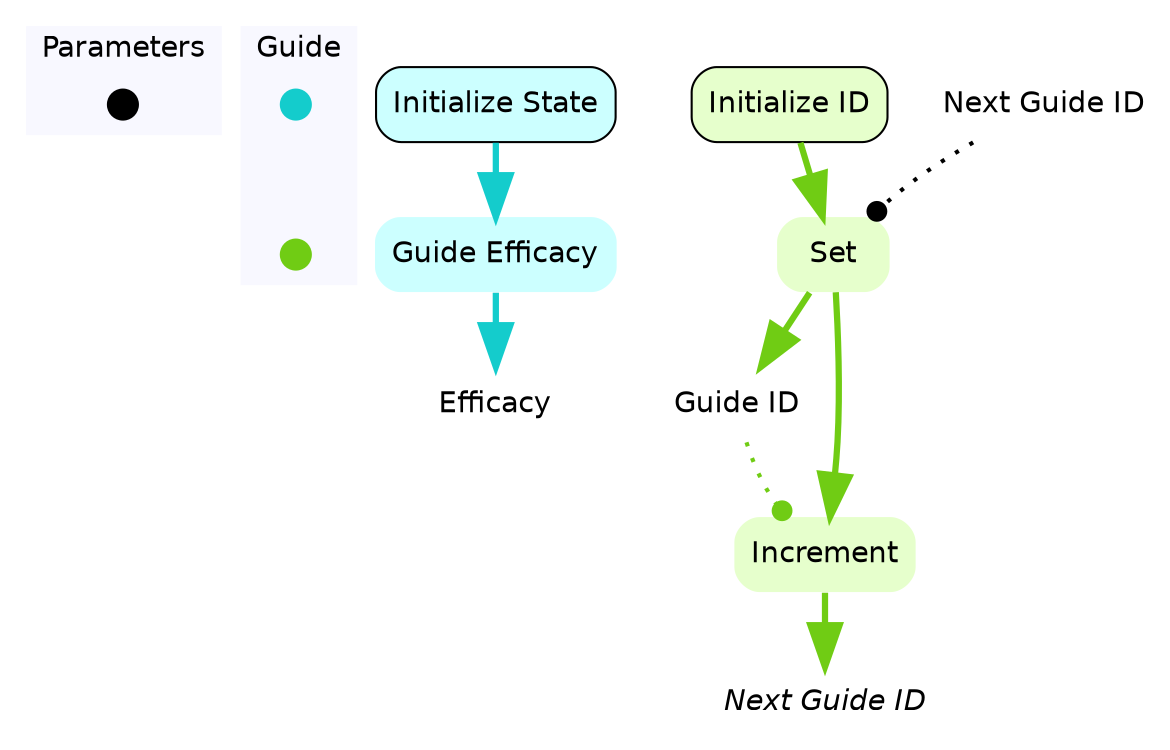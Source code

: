 digraph guide {
	concentrate=true;
	
	subgraph clustercontextKey {
		fontname=Helvetica;
		label="Parameters";
		style="filled";
		fillcolor=ghostwhite;
		color=white;
		labeljust=l;
		contextOverview [style=filled,shape=point,fixedsize=true,width=.2,height=.2,fontcolor=white,color="black",label=""];
	}
	subgraph clusterguideKey {
		fontname=Helvetica;
		nodesep=0.1;
		style="filled";
		fillcolor=ghostwhite;
		label="Guide";
		color=white;
		labeljust=l;
		initializeStateOverview [fontname=Helvetica,style=filled,shape=point,fixedsize=true,width=.2,height=.2,fontcolor=white,color="0.5, 0.9 , 0.8",label="",URL="guide__Overview.svg"];
		initializeIDOverview [fontname=Helvetica,style=filled,shape=point,fixedsize=true,width=.2,height=.2,fontcolor=white,color="0.25, 0.9 , 0.8",label="",URL="guide__Overview.svg"];
initializeStateOverview -> initializeIDOverview [style=invis];
	}
		guideefficacy [shape=none,fontsize=14,style="filled",fontname=Helvetica,color=none,fillcolor=white,label="Efficacy"];

//subgraph clusterinitializeState {
	//style=filled;
	//color=white;
	//fillcolor="0.0, 0.0, 0.98";
		initializeState [shape=box,style="rounded,filled",fontname=Helvetica,color=black,fillcolor="0.5, 0.2, 1.0",label="Initialize State",URL="guide_initializeState.svg"];
	initializeState ->  guideEfficacy [color="0.5, 0.9 , 0.8",penwidth=3.0,arrowsize=2.0];
		guideEfficacy [shape=none,style="rounded,filled",fontname=Helvetica,color="0.5, 0.2, 1.0",label="Guide Efficacy"];
			guideEfficacy ->  guideefficacy [color="0.5, 0.9 , 0.8",penwidth=3.0,arrowsize=2.0];
//}
		guideguideID [shape=none,fontsize=14,style="filled",fontname=Helvetica,color=none,fillcolor=white,label="Guide ID"];
		socialResourcesnextGuideID [shape=none,fontsize=14,style="filled",fontname=Helvetica,color=none,fillcolor=white,label=<<i>Next Guide ID</i>>];

//subgraph clusterinitializeID {
	//style=filled;
	//color=white;
	//fillcolor="0.0, 0.0, 0.98";
		initializeID [shape=box,style="rounded,filled",fontname=Helvetica,color=black,fillcolor="0.25, 0.2, 1.0",label="Initialize ID",URL="guide_initializeID.svg"];
	initializeID ->  setGuideIDToNextGuideID [color="0.25, 0.9 , 0.8",penwidth=3.0,arrowsize=2.0];
	setGuideIDToNextGuideID ->  guideguideID [color="0.25, 0.9 , 0.8",penwidth=3.0,arrowsize=2.0];
		incrementGuideID [shape=none,style="rounded,filled",fontname=Helvetica,color="0.25, 0.2, 1.0",label="Increment"];
			incrementGuideID ->  socialResourcesnextGuideID [color="0.25, 0.9 , 0.8",penwidth=3.0,arrowsize=2.0];

		setGuideIDToNextGuideID [shape=none,style="rounded,filled",fontname=Helvetica,color="0.25, 0.2, 1.0",label="Set"];
	setGuideIDToNextGuideID ->  incrementGuideID [color="0.25, 0.9 , 0.8",penwidth=3.0,arrowsize=2.0];
//}
		guideguideID -> incrementGuideID:nw [style=dotted,arrowhead=dot,color="0.25, 0.9 , 0.8",penwidth=2.0];

		importabcsetGuideIDToNextGuideIDsocialResourcesnextGuideID [fontname=Helvetica,shape=none,label="Next Guide ID"];
		importabcsetGuideIDToNextGuideIDsocialResourcesnextGuideID -> setGuideIDToNextGuideID:"ne" [style=dotted,arrowhead=dot,color=black,penwidth=2.0];
}

